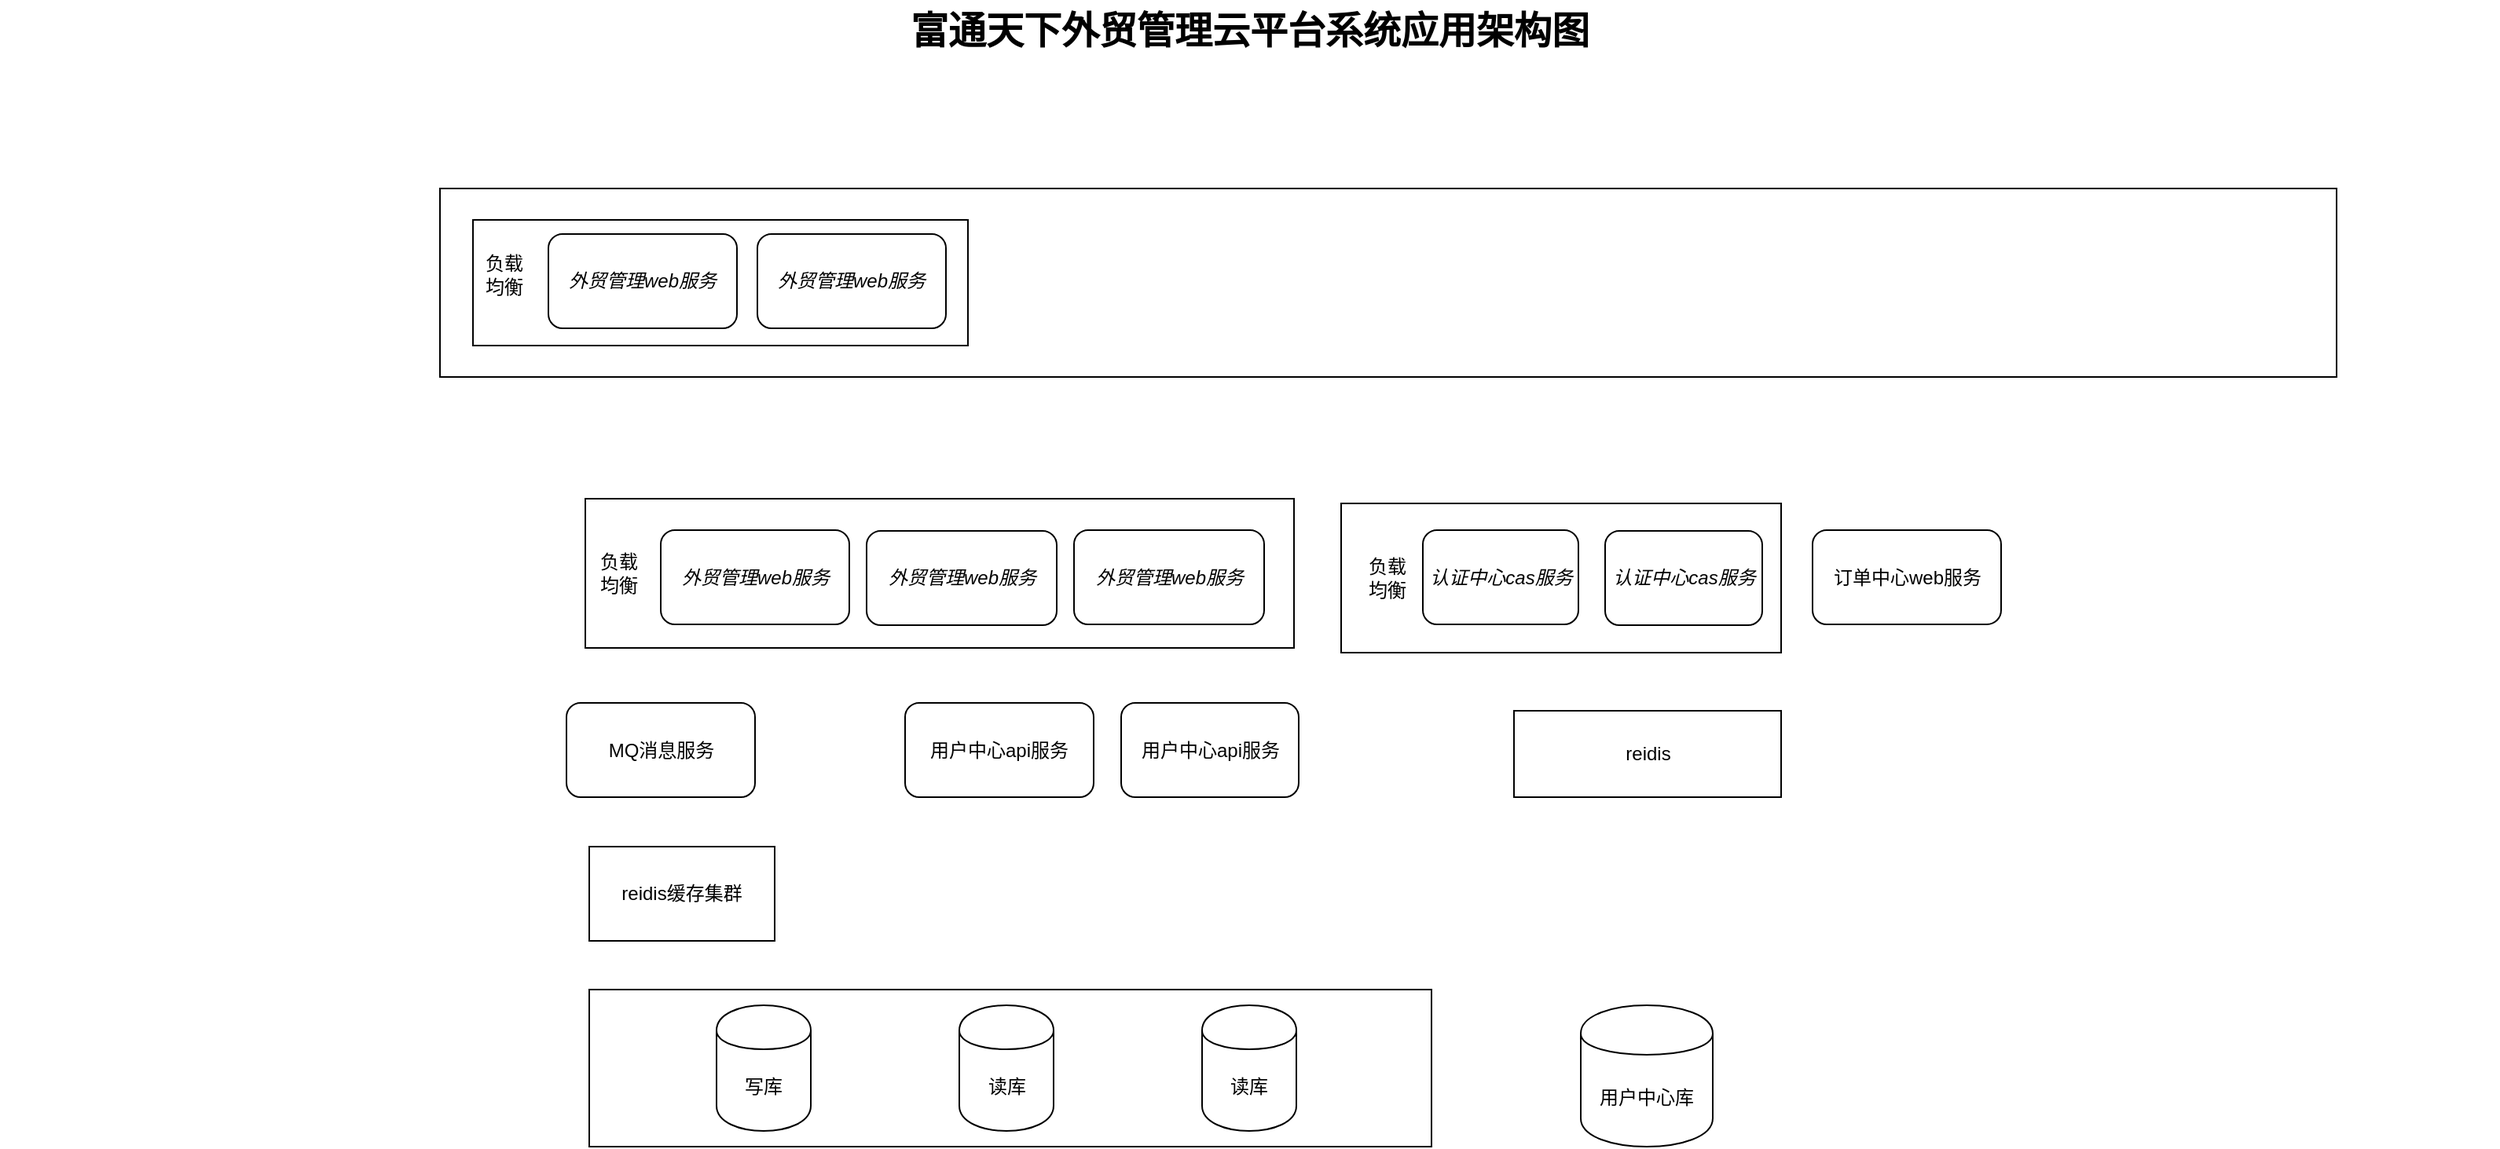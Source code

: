 <mxfile version="10.5.8" type="github"><diagram name="Page-1" id="74b105a0-9070-1c63-61bc-23e55f88626e"><mxGraphModel dx="1634" dy="764" grid="1" gridSize="10" guides="1" tooltips="1" connect="1" arrows="1" fold="1" page="1" pageScale="1.5" pageWidth="1169" pageHeight="826" background="none" math="0" shadow="0"><root><mxCell id="0" style=";html=1;"/><mxCell id="1" style=";html=1;" parent="0"/><mxCell id="10b056a9c633e61c-30" value="富通天下外贸管理云平台系统应用架构图" style="text;strokeColor=none;fillColor=none;html=1;fontSize=24;fontStyle=1;verticalAlign=middle;align=center;" parent="1" vertex="1"><mxGeometry x="34" y="20" width="1590" height="40" as="geometry"/></mxCell><mxCell id="ObDqoix-dbpaILy5yjtX-14" value="" style="rounded=0;whiteSpace=wrap;html=1;" parent="1" vertex="1"><mxGeometry x="406.5" y="337.5" width="451" height="95" as="geometry"/></mxCell><mxCell id="ObDqoix-dbpaILy5yjtX-15" value="外贸管理web服务" style="rounded=1;whiteSpace=wrap;html=1;fontStyle=2" parent="1" vertex="1"><mxGeometry x="454.5" y="357.5" width="120" height="60" as="geometry"/></mxCell><mxCell id="ObDqoix-dbpaILy5yjtX-16" value="外贸管理web服务" style="rounded=1;whiteSpace=wrap;html=1;fontStyle=2" parent="1" vertex="1"><mxGeometry x="585.5" y="358" width="121" height="60" as="geometry"/></mxCell><mxCell id="ObDqoix-dbpaILy5yjtX-17" value="外贸管理web服务" style="rounded=1;whiteSpace=wrap;html=1;fontStyle=2" parent="1" vertex="1"><mxGeometry x="717.5" y="357.5" width="121" height="60" as="geometry"/></mxCell><mxCell id="ObDqoix-dbpaILy5yjtX-19" value="负载均衡" style="text;html=1;strokeColor=none;fillColor=none;align=center;verticalAlign=middle;whiteSpace=wrap;rounded=0;" parent="1" vertex="1"><mxGeometry x="413" y="347.5" width="30" height="75" as="geometry"/></mxCell><mxCell id="ObDqoix-dbpaILy5yjtX-23" value="" style="rounded=0;whiteSpace=wrap;html=1;" parent="1" vertex="1"><mxGeometry x="887.5" y="340.5" width="280" height="95" as="geometry"/></mxCell><mxCell id="ObDqoix-dbpaILy5yjtX-24" value="认证中心cas服务" style="rounded=1;whiteSpace=wrap;html=1;fontStyle=2" parent="1" vertex="1"><mxGeometry x="939.5" y="357.5" width="99" height="60" as="geometry"/></mxCell><mxCell id="ObDqoix-dbpaILy5yjtX-25" value="认证中心cas服务" style="rounded=1;whiteSpace=wrap;html=1;fontStyle=2" parent="1" vertex="1"><mxGeometry x="1055.5" y="358" width="100" height="60" as="geometry"/></mxCell><mxCell id="ObDqoix-dbpaILy5yjtX-27" value="负载均衡" style="text;html=1;strokeColor=none;fillColor=none;align=center;verticalAlign=middle;whiteSpace=wrap;rounded=0;" parent="1" vertex="1"><mxGeometry x="902" y="350" width="30" height="75" as="geometry"/></mxCell><mxCell id="ObDqoix-dbpaILy5yjtX-40" value="" style="rounded=0;whiteSpace=wrap;html=1;" parent="1" vertex="1"><mxGeometry x="409" y="650" width="536" height="100" as="geometry"/></mxCell><mxCell id="ObDqoix-dbpaILy5yjtX-41" value="写库" style="shape=cylinder;whiteSpace=wrap;html=1;boundedLbl=1;backgroundOutline=1;" parent="1" vertex="1"><mxGeometry x="490" y="660" width="60" height="80" as="geometry"/></mxCell><mxCell id="ObDqoix-dbpaILy5yjtX-42" value="读库" style="shape=cylinder;whiteSpace=wrap;html=1;boundedLbl=1;backgroundOutline=1;" parent="1" vertex="1"><mxGeometry x="644.5" y="660" width="60" height="80" as="geometry"/></mxCell><mxCell id="ObDqoix-dbpaILy5yjtX-43" value="读库" style="shape=cylinder;whiteSpace=wrap;html=1;boundedLbl=1;backgroundOutline=1;" parent="1" vertex="1"><mxGeometry x="799" y="660" width="60" height="80" as="geometry"/></mxCell><mxCell id="ObDqoix-dbpaILy5yjtX-44" value="reidis缓存集群" style="rounded=0;whiteSpace=wrap;html=1;" parent="1" vertex="1"><mxGeometry x="409" y="559" width="118" height="60" as="geometry"/></mxCell><mxCell id="ObDqoix-dbpaILy5yjtX-45" value="用户中心库" style="shape=cylinder;whiteSpace=wrap;html=1;boundedLbl=1;backgroundOutline=1;" parent="1" vertex="1"><mxGeometry x="1040" y="660" width="84" height="90" as="geometry"/></mxCell><mxCell id="ObDqoix-dbpaILy5yjtX-52" value="订单中心web服务" style="rounded=1;whiteSpace=wrap;html=1;" parent="1" vertex="1"><mxGeometry x="1187.5" y="357.5" width="120" height="60" as="geometry"/></mxCell><mxCell id="ObDqoix-dbpaILy5yjtX-54" value="用户中心api服务" style="rounded=1;whiteSpace=wrap;html=1;" parent="1" vertex="1"><mxGeometry x="747.5" y="467.5" width="113" height="60" as="geometry"/></mxCell><mxCell id="ObDqoix-dbpaILy5yjtX-57" value="reidis" style="rounded=0;whiteSpace=wrap;html=1;" parent="1" vertex="1"><mxGeometry x="997.5" y="472.5" width="170" height="55" as="geometry"/></mxCell><mxCell id="ObDqoix-dbpaILy5yjtX-79" value="MQ消息服务" style="rounded=1;whiteSpace=wrap;html=1;" parent="1" vertex="1"><mxGeometry x="394.5" y="467.5" width="120" height="60" as="geometry"/></mxCell><mxCell id="AQXK66SDIHGiFqIdb8Pf-1" value="&lt;span&gt;用户中心api服务&lt;/span&gt;" style="rounded=1;whiteSpace=wrap;html=1;" vertex="1" parent="1"><mxGeometry x="610" y="467.5" width="120" height="60" as="geometry"/></mxCell><mxCell id="AQXK66SDIHGiFqIdb8Pf-2" value="" style="rounded=0;whiteSpace=wrap;html=1;" vertex="1" parent="1"><mxGeometry x="314" y="140" width="1207" height="120" as="geometry"/></mxCell><mxCell id="AQXK66SDIHGiFqIdb8Pf-8" value="" style="rounded=0;whiteSpace=wrap;html=1;" vertex="1" parent="1"><mxGeometry x="335" y="160" width="315" height="80" as="geometry"/></mxCell><mxCell id="AQXK66SDIHGiFqIdb8Pf-9" value="负载均衡" style="text;html=1;strokeColor=none;fillColor=none;align=center;verticalAlign=middle;whiteSpace=wrap;rounded=0;" vertex="1" parent="1"><mxGeometry x="340" y="157.5" width="30" height="75" as="geometry"/></mxCell><mxCell id="AQXK66SDIHGiFqIdb8Pf-10" value="外贸管理web服务" style="rounded=1;whiteSpace=wrap;html=1;fontStyle=2" vertex="1" parent="1"><mxGeometry x="383" y="169" width="120" height="60" as="geometry"/></mxCell><mxCell id="AQXK66SDIHGiFqIdb8Pf-11" value="外贸管理web服务" style="rounded=1;whiteSpace=wrap;html=1;fontStyle=2" vertex="1" parent="1"><mxGeometry x="516" y="169" width="120" height="60" as="geometry"/></mxCell></root></mxGraphModel></diagram></mxfile>
